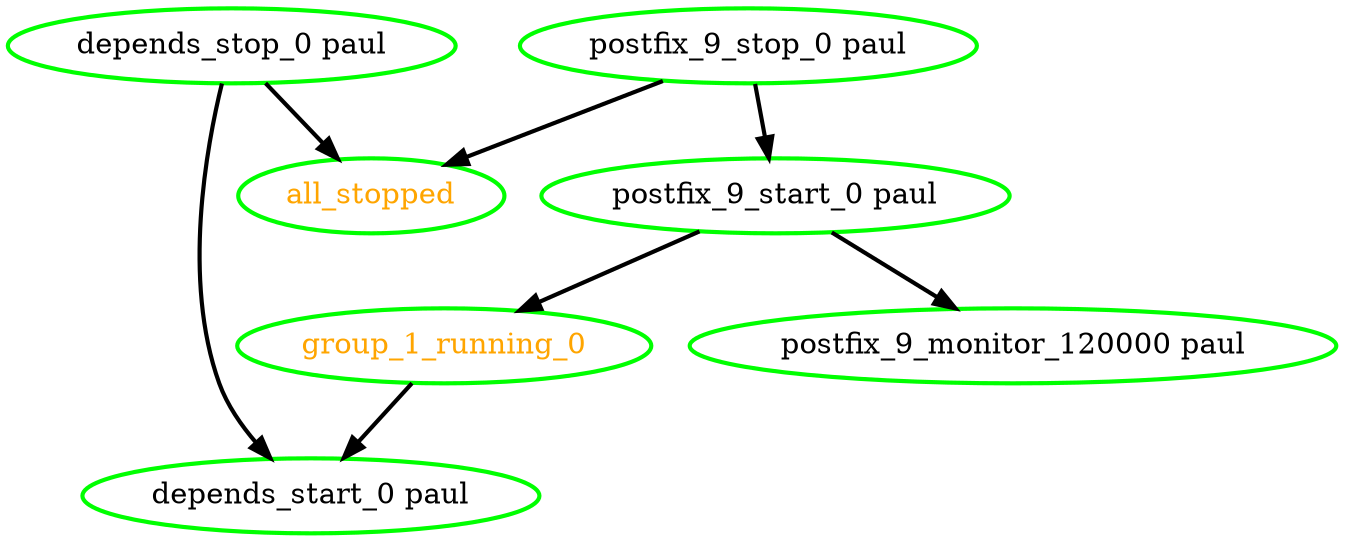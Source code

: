 digraph "g" {
"all_stopped" [ style=bold color="green" fontcolor="orange"  ]
"depends_start_0 paul" [ style=bold color="green" fontcolor="black"  ]
"depends_stop_0 paul" -> "all_stopped" [ style = bold]
"depends_stop_0 paul" -> "depends_start_0 paul" [ style = bold]
"depends_stop_0 paul" [ style=bold color="green" fontcolor="black"  ]
"group_1_running_0" -> "depends_start_0 paul" [ style = bold]
"group_1_running_0" [ style=bold color="green" fontcolor="orange"  ]
"postfix_9_monitor_120000 paul" [ style=bold color="green" fontcolor="black"  ]
"postfix_9_start_0 paul" -> "group_1_running_0" [ style = bold]
"postfix_9_start_0 paul" -> "postfix_9_monitor_120000 paul" [ style = bold]
"postfix_9_start_0 paul" [ style=bold color="green" fontcolor="black"  ]
"postfix_9_stop_0 paul" -> "all_stopped" [ style = bold]
"postfix_9_stop_0 paul" -> "postfix_9_start_0 paul" [ style = bold]
"postfix_9_stop_0 paul" [ style=bold color="green" fontcolor="black"  ]
}
